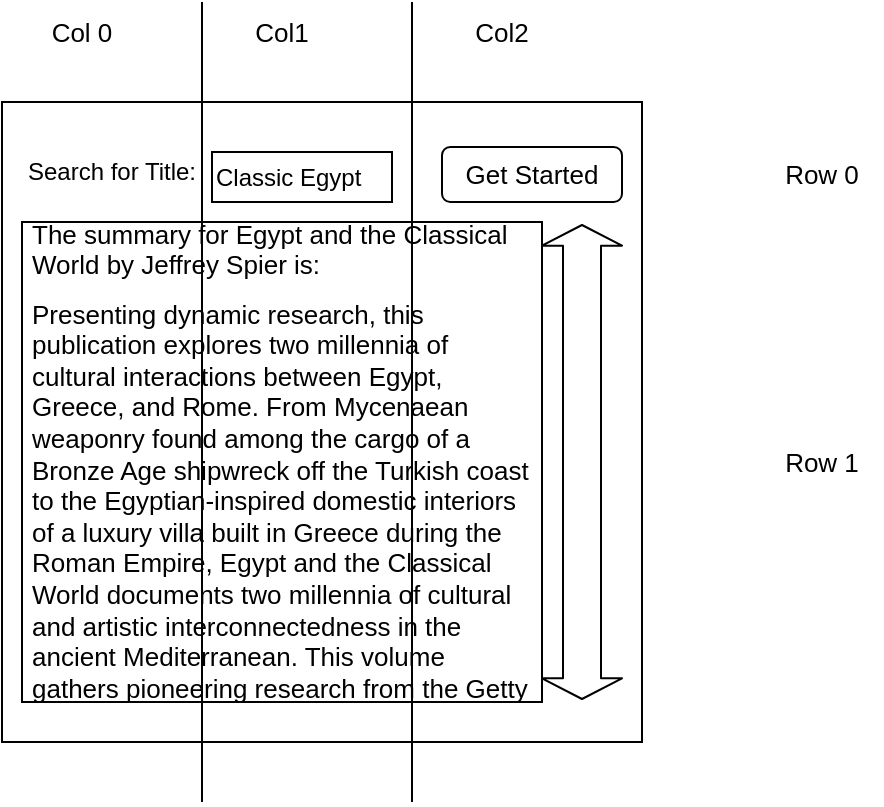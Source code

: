 <mxfile>
    <diagram id="C5rDnz10_f9K-UTjnm8k" name="Page-1">
        <mxGraphModel dx="693" dy="606" grid="1" gridSize="10" guides="1" tooltips="1" connect="1" arrows="1" fold="1" page="1" pageScale="1" pageWidth="850" pageHeight="1100" math="0" shadow="0">
            <root>
                <mxCell id="0"/>
                <mxCell id="1" parent="0"/>
                <mxCell id="2" value="" style="whiteSpace=wrap;html=1;aspect=fixed;" parent="1" vertex="1">
                    <mxGeometry x="130" y="90" width="320" height="320" as="geometry"/>
                </mxCell>
                <mxCell id="3" value="Search for Title:" style="text;html=1;strokeColor=none;fillColor=none;align=center;verticalAlign=middle;whiteSpace=wrap;rounded=0;" parent="1" vertex="1">
                    <mxGeometry x="130" y="110" width="110" height="30" as="geometry"/>
                </mxCell>
                <mxCell id="4" value="Classic Egypt" style="rounded=0;whiteSpace=wrap;html=1;align=left;" parent="1" vertex="1">
                    <mxGeometry x="235" y="115" width="90" height="25" as="geometry"/>
                </mxCell>
                <mxCell id="5" value="&lt;h1 style=&quot;font-size: 13px;&quot;&gt;&lt;font style=&quot;font-weight: normal; font-size: 13px;&quot;&gt;The summary for Egypt and the Classical World by Jeffrey Spier is:&lt;/font&gt;&lt;/h1&gt;&lt;h1 style=&quot;font-size: 13px;&quot;&gt;&lt;font style=&quot;font-weight: normal; font-size: 13px;&quot;&gt;Presenting dynamic research, this publication explores two millennia of cultural interactions between Egypt, Greece, and Rome. From Mycenaean weaponry found among the cargo of a Bronze Age shipwreck off the Turkish coast to the Egyptian-inspired domestic interiors of a luxury villa built in Greece during the Roman Empire, Egypt and the Classical World documents two millennia of cultural and artistic interconnectedness in the ancient Mediterranean. This volume gathers pioneering research from the Getty scholars' symposium that helped shape the major international loan exhibition Beyond the Nile: Egypt and the Classical World (J. Paul Getty Museum, 2018). Generously illustrated essays consider a range of artistic and other material evidence, including archaeological finds, artworks, papyri, and inscriptions, to shed light on cultural interactions between Egypt, Greece, and Rome from the Bronze Age to the Late Period and Ptolemaic dynasty to the Roman Empire. &lt;font style=&quot;font-size: 13px;&quot;&gt;7&lt;/font&gt;&lt;/font&gt;&lt;/h1&gt;" style="text;html=1;strokeColor=default;fillColor=none;spacing=5;spacingTop=-20;whiteSpace=wrap;overflow=hidden;rounded=0;" parent="1" vertex="1">
                    <mxGeometry x="140" y="150" width="260" height="240" as="geometry"/>
                </mxCell>
                <mxCell id="10" value="" style="shape=flexArrow;endArrow=classic;startArrow=classic;html=1;fontSize=13;width=19;endSize=3.11;startSize=3.11;" parent="1" edge="1">
                    <mxGeometry width="100" height="100" relative="1" as="geometry">
                        <mxPoint x="420" y="389" as="sourcePoint"/>
                        <mxPoint x="420" y="151" as="targetPoint"/>
                    </mxGeometry>
                </mxCell>
                <mxCell id="12" value="Get Started" style="rounded=1;whiteSpace=wrap;html=1;strokeColor=default;fontSize=13;" parent="1" vertex="1">
                    <mxGeometry x="350" y="112.5" width="90" height="27.5" as="geometry"/>
                </mxCell>
                <mxCell id="13" value="" style="endArrow=none;html=1;fontSize=13;" parent="1" edge="1">
                    <mxGeometry width="50" height="50" relative="1" as="geometry">
                        <mxPoint x="230" y="440" as="sourcePoint"/>
                        <mxPoint x="230" y="40" as="targetPoint"/>
                    </mxGeometry>
                </mxCell>
                <mxCell id="14" value="" style="endArrow=none;html=1;fontSize=13;" parent="1" edge="1">
                    <mxGeometry width="50" height="50" relative="1" as="geometry">
                        <mxPoint x="335" y="440" as="sourcePoint"/>
                        <mxPoint x="335" y="40" as="targetPoint"/>
                    </mxGeometry>
                </mxCell>
                <mxCell id="15" value="Col 0" style="text;html=1;strokeColor=none;fillColor=none;align=center;verticalAlign=middle;whiteSpace=wrap;rounded=0;fontSize=13;" parent="1" vertex="1">
                    <mxGeometry x="140" y="40" width="60" height="30" as="geometry"/>
                </mxCell>
                <mxCell id="16" value="Col1" style="text;html=1;strokeColor=none;fillColor=none;align=center;verticalAlign=middle;whiteSpace=wrap;rounded=0;fontSize=13;" parent="1" vertex="1">
                    <mxGeometry x="240" y="40" width="60" height="30" as="geometry"/>
                </mxCell>
                <mxCell id="17" value="Col2" style="text;html=1;strokeColor=none;fillColor=none;align=center;verticalAlign=middle;whiteSpace=wrap;rounded=0;fontSize=13;" parent="1" vertex="1">
                    <mxGeometry x="350" y="40" width="60" height="30" as="geometry"/>
                </mxCell>
                <mxCell id="18" value="Row 0" style="text;html=1;strokeColor=none;fillColor=none;align=center;verticalAlign=middle;whiteSpace=wrap;rounded=0;fontSize=13;" vertex="1" parent="1">
                    <mxGeometry x="510" y="111.25" width="60" height="30" as="geometry"/>
                </mxCell>
                <mxCell id="19" value="Row 1" style="text;html=1;strokeColor=none;fillColor=none;align=center;verticalAlign=middle;whiteSpace=wrap;rounded=0;fontSize=13;" vertex="1" parent="1">
                    <mxGeometry x="510" y="255" width="60" height="30" as="geometry"/>
                </mxCell>
            </root>
        </mxGraphModel>
    </diagram>
</mxfile>